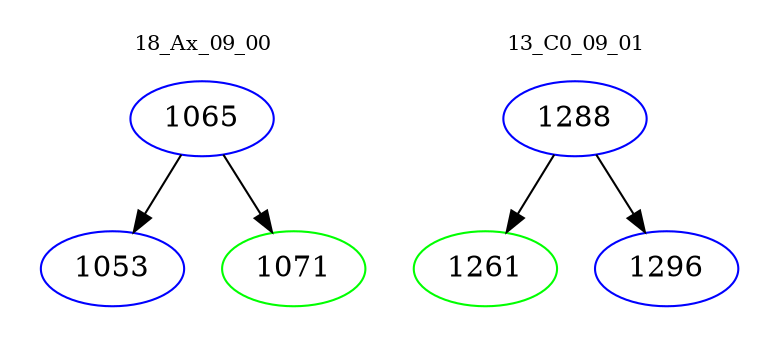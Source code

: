 digraph{
subgraph cluster_0 {
color = white
label = "18_Ax_09_00";
fontsize=10;
T0_1065 [label="1065", color="blue"]
T0_1065 -> T0_1053 [color="black"]
T0_1053 [label="1053", color="blue"]
T0_1065 -> T0_1071 [color="black"]
T0_1071 [label="1071", color="green"]
}
subgraph cluster_1 {
color = white
label = "13_C0_09_01";
fontsize=10;
T1_1288 [label="1288", color="blue"]
T1_1288 -> T1_1261 [color="black"]
T1_1261 [label="1261", color="green"]
T1_1288 -> T1_1296 [color="black"]
T1_1296 [label="1296", color="blue"]
}
}
